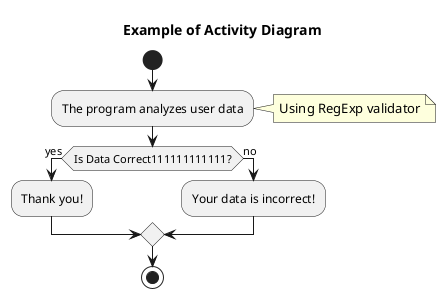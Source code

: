 @startuml

title Example of Activity Diagram 

start

:The program analyzes user data; 
note right: Using RegExp validator

if (Is Data Correct111111111111?) then (yes)
  :Thank you!;
else (no)
  :Your data is incorrect!;
endif

stop

@enduml
